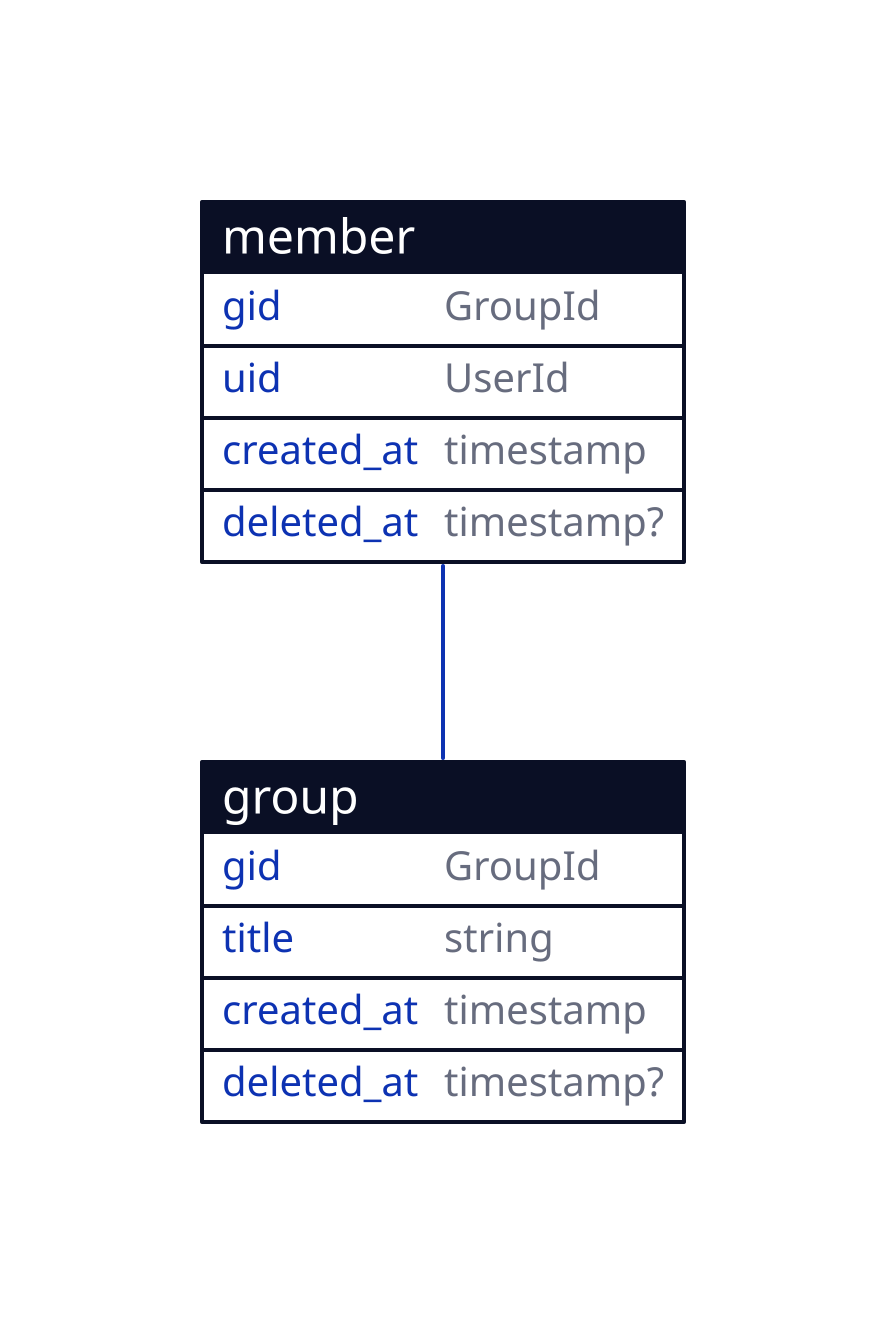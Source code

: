 member: {
  shape: sql_table

  gid: GroupId
  uid: UserId
  
  created_at: timestamp
  deleted_at: timestamp?
}

group: {
  shape: sql_table

  gid: GroupId
  title: string

  created_at: timestamp
  deleted_at: timestamp?
}

member.gid -- group.gid